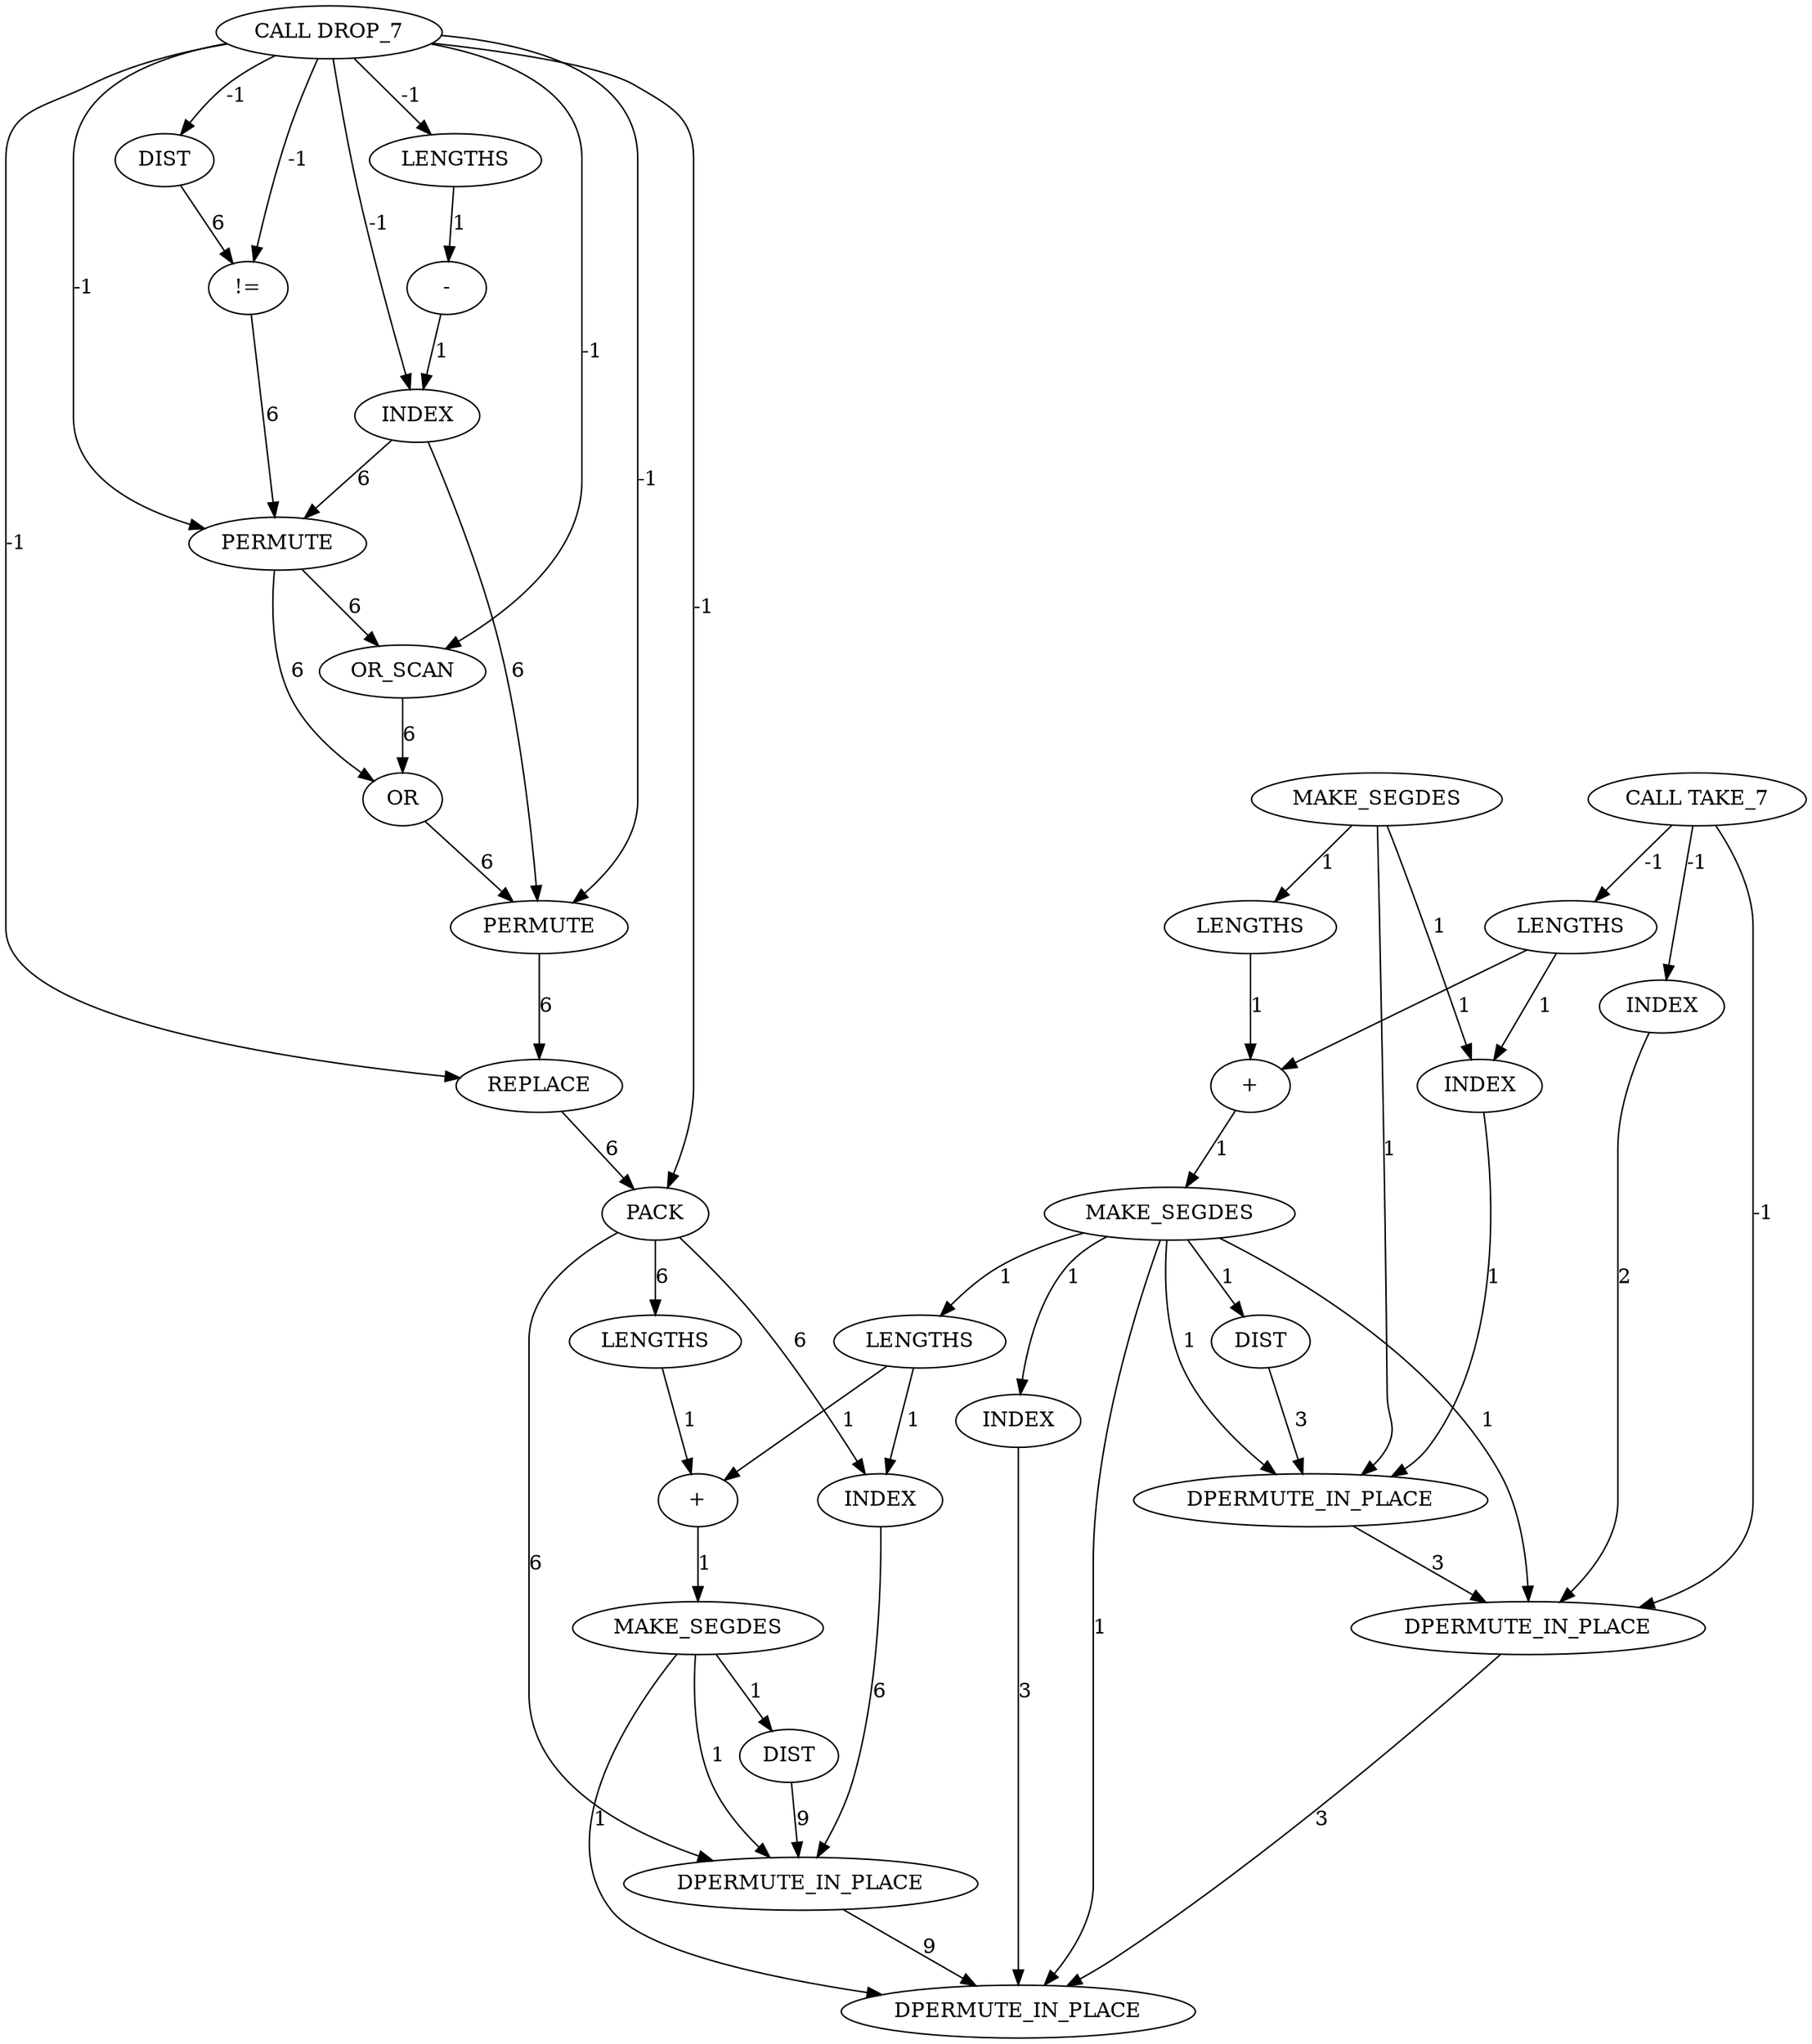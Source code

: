 digraph {
	maximal_independent_set_large_rl_INST_5076 [label=MAKE_SEGDES cost=43]
	maximal_independent_set_large_rl_INST_6015 [label=DPERMUTE_IN_PLACE cost=258]
	maximal_independent_set_large_rl_INST_5227 [label=INDEX cost=172]
	maximal_independent_set_large_rl_INST_5082 [label=DIST cost=86]
	maximal_independent_set_large_rl_INST_1214 [label="CALL TAKE_7" cost=0]
	maximal_independent_set_large_rl_INST_5155 [label=OR cost=172]
	maximal_independent_set_large_rl_INST_5113 [label=DIST cost=2193]
	maximal_independent_set_large_rl_INST_5203 [label=PACK cost=172]
	maximal_independent_set_large_rl_INST_5238 [label="+" cost=86]
	maximal_independent_set_large_rl_INST_5138 [label=PERMUTE cost=344]
	maximal_independent_set_large_rl_INST_5237 [label=LENGTHS cost=1]
	maximal_independent_set_large_rl_INST_5142 [label=OR_SCAN cost=387]
	maximal_independent_set_large_rl_INST_6014 [label=DPERMUTE_IN_PLACE cost=172]
	maximal_independent_set_large_rl_INST_1216 [label=MAKE_SEGDES cost=129]
	maximal_independent_set_large_rl_INST_5122 [label="-" cost=86]
	maximal_independent_set_large_rl_INST_5177 [label=PERMUTE cost=129]
	maximal_independent_set_large_rl_INST_6016 [label=DPERMUTE_IN_PLACE cost=86]
	maximal_independent_set_large_rl_INST_5249 [label=DIST cost=86]
	maximal_independent_set_large_rl_INST_5215 [label=INDEX cost=172]
	maximal_independent_set_large_rl_INST_6013 [label=DPERMUTE_IN_PLACE cost=602]
	maximal_independent_set_large_rl_INST_5130 [label=INDEX cost=172]
	maximal_independent_set_large_rl_INST_5243 [label=MAKE_SEGDES cost=86]
	maximal_independent_set_large_rl_INST_5070 [label=LENGTHS cost=43]
	maximal_independent_set_large_rl_INST_5060 [label=INDEX cost=430]
	maximal_independent_set_large_rl_INST_5071 [label="+" cost=86]
	maximal_independent_set_large_rl_INST_5052 [label=LENGTHS cost=43]
	maximal_independent_set_large_rl_INST_5048 [label=INDEX cost=2150]
	maximal_independent_set_large_rl_INST_1221 [label="CALL DROP_7" cost=0]
	maximal_independent_set_large_rl_INST_5116 [label="!=" cost=1118]
	maximal_independent_set_large_rl_INST_5219 [label=LENGTHS cost=86]
	maximal_independent_set_large_rl_INST_5120 [label=LENGTHS cost=86]
	maximal_independent_set_large_rl_INST_5186 [label=REPLACE cost=258]
	maximal_independent_set_large_rl_INST_5076 -> maximal_independent_set_large_rl_INST_5082 [label=1 cost=1]
	maximal_independent_set_large_rl_INST_5076 -> maximal_independent_set_large_rl_INST_6013 [label=1 cost=1]
	maximal_independent_set_large_rl_INST_5076 -> maximal_independent_set_large_rl_INST_6014 [label=1 cost=1]
	maximal_independent_set_large_rl_INST_5076 -> maximal_independent_set_large_rl_INST_5215 [label=1 cost=1]
	maximal_independent_set_large_rl_INST_5076 -> maximal_independent_set_large_rl_INST_5219 [label=1 cost=1]
	maximal_independent_set_large_rl_INST_5076 -> maximal_independent_set_large_rl_INST_6016 [label=1 cost=1]
	maximal_independent_set_large_rl_INST_6015 -> maximal_independent_set_large_rl_INST_6016 [label=9 cost=9]
	maximal_independent_set_large_rl_INST_5227 -> maximal_independent_set_large_rl_INST_6015 [label=6 cost=6]
	maximal_independent_set_large_rl_INST_5082 -> maximal_independent_set_large_rl_INST_6013 [label=3 cost=3]
	maximal_independent_set_large_rl_INST_1214 -> maximal_independent_set_large_rl_INST_5048 [label=-1 cost=-1]
	maximal_independent_set_large_rl_INST_1214 -> maximal_independent_set_large_rl_INST_5052 [label=-1 cost=-1]
	maximal_independent_set_large_rl_INST_1214 -> maximal_independent_set_large_rl_INST_6014 [label=-1 cost=-1]
	maximal_independent_set_large_rl_INST_5155 -> maximal_independent_set_large_rl_INST_5177 [label=6 cost=6]
	maximal_independent_set_large_rl_INST_5113 -> maximal_independent_set_large_rl_INST_5116 [label=6 cost=6]
	maximal_independent_set_large_rl_INST_5203 -> maximal_independent_set_large_rl_INST_5227 [label=6 cost=6]
	maximal_independent_set_large_rl_INST_5203 -> maximal_independent_set_large_rl_INST_5237 [label=6 cost=6]
	maximal_independent_set_large_rl_INST_5203 -> maximal_independent_set_large_rl_INST_6015 [label=6 cost=6]
	maximal_independent_set_large_rl_INST_5238 -> maximal_independent_set_large_rl_INST_5243 [label=1 cost=1]
	maximal_independent_set_large_rl_INST_5138 -> maximal_independent_set_large_rl_INST_5142 [label=6 cost=6]
	maximal_independent_set_large_rl_INST_5138 -> maximal_independent_set_large_rl_INST_5155 [label=6 cost=6]
	maximal_independent_set_large_rl_INST_5237 -> maximal_independent_set_large_rl_INST_5238 [label=1 cost=1]
	maximal_independent_set_large_rl_INST_5142 -> maximal_independent_set_large_rl_INST_5155 [label=6 cost=6]
	maximal_independent_set_large_rl_INST_6014 -> maximal_independent_set_large_rl_INST_6016 [label=3 cost=3]
	maximal_independent_set_large_rl_INST_1216 -> maximal_independent_set_large_rl_INST_5060 [label=1 cost=1]
	maximal_independent_set_large_rl_INST_1216 -> maximal_independent_set_large_rl_INST_5070 [label=1 cost=1]
	maximal_independent_set_large_rl_INST_1216 -> maximal_independent_set_large_rl_INST_6013 [label=1 cost=1]
	maximal_independent_set_large_rl_INST_5122 -> maximal_independent_set_large_rl_INST_5130 [label=1 cost=1]
	maximal_independent_set_large_rl_INST_5177 -> maximal_independent_set_large_rl_INST_5186 [label=6 cost=6]
	maximal_independent_set_large_rl_INST_5249 -> maximal_independent_set_large_rl_INST_6015 [label=9 cost=9]
	maximal_independent_set_large_rl_INST_5215 -> maximal_independent_set_large_rl_INST_6016 [label=3 cost=3]
	maximal_independent_set_large_rl_INST_6013 -> maximal_independent_set_large_rl_INST_6014 [label=3 cost=3]
	maximal_independent_set_large_rl_INST_5130 -> maximal_independent_set_large_rl_INST_5138 [label=6 cost=6]
	maximal_independent_set_large_rl_INST_5130 -> maximal_independent_set_large_rl_INST_5177 [label=6 cost=6]
	maximal_independent_set_large_rl_INST_5243 -> maximal_independent_set_large_rl_INST_5249 [label=1 cost=1]
	maximal_independent_set_large_rl_INST_5243 -> maximal_independent_set_large_rl_INST_6015 [label=1 cost=1]
	maximal_independent_set_large_rl_INST_5243 -> maximal_independent_set_large_rl_INST_6016 [label=1 cost=1]
	maximal_independent_set_large_rl_INST_5070 -> maximal_independent_set_large_rl_INST_5071 [label=1 cost=1]
	maximal_independent_set_large_rl_INST_5060 -> maximal_independent_set_large_rl_INST_6013 [label=1 cost=1]
	maximal_independent_set_large_rl_INST_5071 -> maximal_independent_set_large_rl_INST_5076 [label=1 cost=1]
	maximal_independent_set_large_rl_INST_5052 -> maximal_independent_set_large_rl_INST_5060 [label=1 cost=1]
	maximal_independent_set_large_rl_INST_5052 -> maximal_independent_set_large_rl_INST_5071 [label=1 cost=1]
	maximal_independent_set_large_rl_INST_5048 -> maximal_independent_set_large_rl_INST_6014 [label=2 cost=2]
	maximal_independent_set_large_rl_INST_1221 -> maximal_independent_set_large_rl_INST_5113 [label=-1 cost=-1]
	maximal_independent_set_large_rl_INST_1221 -> maximal_independent_set_large_rl_INST_5116 [label=-1 cost=-1]
	maximal_independent_set_large_rl_INST_1221 -> maximal_independent_set_large_rl_INST_5120 [label=-1 cost=-1]
	maximal_independent_set_large_rl_INST_1221 -> maximal_independent_set_large_rl_INST_5130 [label=-1 cost=-1]
	maximal_independent_set_large_rl_INST_1221 -> maximal_independent_set_large_rl_INST_5138 [label=-1 cost=-1]
	maximal_independent_set_large_rl_INST_1221 -> maximal_independent_set_large_rl_INST_5142 [label=-1 cost=-1]
	maximal_independent_set_large_rl_INST_1221 -> maximal_independent_set_large_rl_INST_5177 [label=-1 cost=-1]
	maximal_independent_set_large_rl_INST_1221 -> maximal_independent_set_large_rl_INST_5186 [label=-1 cost=-1]
	maximal_independent_set_large_rl_INST_1221 -> maximal_independent_set_large_rl_INST_5203 [label=-1 cost=-1]
	maximal_independent_set_large_rl_INST_5116 -> maximal_independent_set_large_rl_INST_5138 [label=6 cost=6]
	maximal_independent_set_large_rl_INST_5219 -> maximal_independent_set_large_rl_INST_5227 [label=1 cost=1]
	maximal_independent_set_large_rl_INST_5219 -> maximal_independent_set_large_rl_INST_5238 [label=1 cost=1]
	maximal_independent_set_large_rl_INST_5120 -> maximal_independent_set_large_rl_INST_5122 [label=1 cost=1]
	maximal_independent_set_large_rl_INST_5186 -> maximal_independent_set_large_rl_INST_5203 [label=6 cost=6]
}
